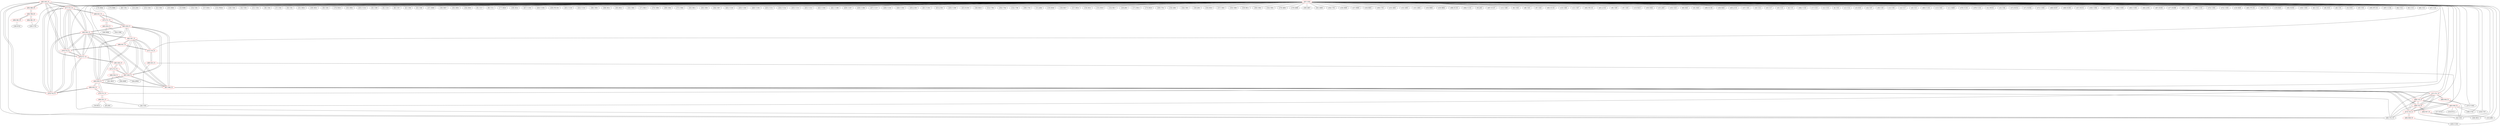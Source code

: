 graph {
	462 [label="(462) R35_T2" color=red]
	477 [label="(477) T15_T1"]
	478 [label="(478) T16_T1"]
	476 [label="(476) T14_T1"]
	479 [label="(479) T17_T1"]
	492 [label="(492) R35_T1"]
	495 [label="(495) R80_P3"]
	461 [label="(461) T22_T1"]
	463 [label="(463) R36_T2" color=red]
	186 [label="(186) U702"]
	219 [label="(219) C707"]
	218 [label="(218) R715"]
	217 [label="(217) R723"]
	34 [label="(34) U201"]
	468 [label="(468) T18_T2"]
	464 [label="(464) R37_T2" color=red]
	34 [label="(34) U201"]
	168 [label="(168) D611"]
	152 [label="(152) J601"]
	469 [label="(469) T19_T2"]
	465 [label="(465) R38_T2" color=red]
	428 [label="(428) U1302"]
	470 [label="(470) T20_T2"]
	466 [label="(466) R39_T2" color=red]
	34 [label="(34) U201"]
	375 [label="(375) U1001"]
	471 [label="(471) T21_T2"]
	467 [label="(467) R40_T2" color=red]
	469 [label="(469) T19_T2"]
	470 [label="(470) T20_T2"]
	471 [label="(471) T21_T2"]
	461 [label="(461) T22_T1"]
	468 [label="(468) T18_T2"]
	483 [label="(483) R29_T1"]
	482 [label="(482) R28_T1"]
	487 [label="(487) R30_T1"]
	481 [label="(481) R27_T1"]
	492 [label="(492) R35_T1"]
	468 [label="(468) T18_T2" color=red]
	469 [label="(469) T19_T2"]
	470 [label="(470) T20_T2"]
	471 [label="(471) T21_T2"]
	461 [label="(461) T22_T1"]
	467 [label="(467) R40_T2"]
	463 [label="(463) R36_T2"]
	469 [label="(469) T19_T2" color=red]
	470 [label="(470) T20_T2"]
	471 [label="(471) T21_T2"]
	461 [label="(461) T22_T1"]
	468 [label="(468) T18_T2"]
	467 [label="(467) R40_T2"]
	464 [label="(464) R37_T2"]
	470 [label="(470) T20_T2" color=red]
	469 [label="(469) T19_T2"]
	471 [label="(471) T21_T2"]
	461 [label="(461) T22_T1"]
	468 [label="(468) T18_T2"]
	467 [label="(467) R40_T2"]
	465 [label="(465) R38_T2"]
	471 [label="(471) T21_T2" color=red]
	469 [label="(469) T19_T2"]
	470 [label="(470) T20_T2"]
	461 [label="(461) T22_T1"]
	468 [label="(468) T18_T2"]
	467 [label="(467) R40_T2"]
	466 [label="(466) R39_T2"]
	472 [label="(472) T10_T1" color=red]
	480 [label="(480) R23_T1"]
	481 [label="(481) R27_T1"]
	488 [label="(488) R31_T1"]
	473 [label="(473) T11_T1" color=red]
	485 [label="(485) R24_T1"]
	489 [label="(489) R32_T1"]
	482 [label="(482) R28_T1"]
	474 [label="(474) T12_T1" color=red]
	490 [label="(490) R33_T1"]
	483 [label="(483) R29_T1"]
	484 [label="(484) R25_T1"]
	475 [label="(475) T13_T1" color=red]
	487 [label="(487) R30_T1"]
	491 [label="(491) R34_T1"]
	486 [label="(486) R26_T1"]
	476 [label="(476) T14_T1" color=red]
	477 [label="(477) T15_T1"]
	478 [label="(478) T16_T1"]
	479 [label="(479) T17_T1"]
	462 [label="(462) R35_T2"]
	492 [label="(492) R35_T1"]
	488 [label="(488) R31_T1"]
	477 [label="(477) T15_T1" color=red]
	478 [label="(478) T16_T1"]
	476 [label="(476) T14_T1"]
	479 [label="(479) T17_T1"]
	462 [label="(462) R35_T2"]
	492 [label="(492) R35_T1"]
	489 [label="(489) R32_T1"]
	478 [label="(478) T16_T1" color=red]
	477 [label="(477) T15_T1"]
	476 [label="(476) T14_T1"]
	479 [label="(479) T17_T1"]
	462 [label="(462) R35_T2"]
	492 [label="(492) R35_T1"]
	490 [label="(490) R33_T1"]
	479 [label="(479) T17_T1" color=red]
	477 [label="(477) T15_T1"]
	478 [label="(478) T16_T1"]
	476 [label="(476) T14_T1"]
	462 [label="(462) R35_T2"]
	492 [label="(492) R35_T1"]
	491 [label="(491) R34_T1"]
	480 [label="(480) R23_T1" color=red]
	34 [label="(34) U201"]
	44 [label="(44) U302"]
	472 [label="(472) T10_T1"]
	481 [label="(481) R27_T1" color=red]
	467 [label="(467) R40_T2"]
	483 [label="(483) R29_T1"]
	482 [label="(482) R28_T1"]
	487 [label="(487) R30_T1"]
	492 [label="(492) R35_T1"]
	472 [label="(472) T10_T1"]
	488 [label="(488) R31_T1"]
	482 [label="(482) R28_T1" color=red]
	467 [label="(467) R40_T2"]
	483 [label="(483) R29_T1"]
	487 [label="(487) R30_T1"]
	481 [label="(481) R27_T1"]
	492 [label="(492) R35_T1"]
	489 [label="(489) R32_T1"]
	473 [label="(473) T11_T1"]
	483 [label="(483) R29_T1" color=red]
	467 [label="(467) R40_T2"]
	482 [label="(482) R28_T1"]
	487 [label="(487) R30_T1"]
	481 [label="(481) R27_T1"]
	492 [label="(492) R35_T1"]
	490 [label="(490) R33_T1"]
	474 [label="(474) T12_T1"]
	484 [label="(484) R25_T1" color=red]
	45 [label="(45) J301"]
	79 [label="(79) R313"]
	44 [label="(44) U302"]
	474 [label="(474) T12_T1"]
	485 [label="(485) R24_T1" color=red]
	340 [label="(340) R904"]
	343 [label="(343) C908"]
	473 [label="(473) T11_T1"]
	486 [label="(486) R26_T1" color=red]
	301 [label="(301) R913"]
	300 [label="(300) R909"]
	304 [label="(304) JP905"]
	475 [label="(475) T13_T1"]
	487 [label="(487) R30_T1" color=red]
	467 [label="(467) R40_T2"]
	483 [label="(483) R29_T1"]
	482 [label="(482) R28_T1"]
	481 [label="(481) R27_T1"]
	492 [label="(492) R35_T1"]
	491 [label="(491) R34_T1"]
	475 [label="(475) T13_T1"]
	488 [label="(488) R31_T1" color=red]
	481 [label="(481) R27_T1"]
	472 [label="(472) T10_T1"]
	476 [label="(476) T14_T1"]
	489 [label="(489) R32_T1" color=red]
	477 [label="(477) T15_T1"]
	473 [label="(473) T11_T1"]
	482 [label="(482) R28_T1"]
	490 [label="(490) R33_T1" color=red]
	478 [label="(478) T16_T1"]
	474 [label="(474) T12_T1"]
	483 [label="(483) R29_T1"]
	491 [label="(491) R34_T1" color=red]
	479 [label="(479) T17_T1"]
	487 [label="(487) R30_T1"]
	475 [label="(475) T13_T1"]
	492 [label="(492) R35_T1" color=red]
	477 [label="(477) T15_T1"]
	478 [label="(478) T16_T1"]
	476 [label="(476) T14_T1"]
	479 [label="(479) T17_T1"]
	462 [label="(462) R35_T2"]
	467 [label="(467) R40_T2"]
	483 [label="(483) R29_T1"]
	482 [label="(482) R28_T1"]
	487 [label="(487) R30_T1"]
	481 [label="(481) R27_T1"]
	493 [label="(493) T80_P3" color=red]
	494 [label="(494) R81_P3"]
	496 [label="(496) R82_P3"]
	495 [label="(495) R80_P3"]
	494 [label="(494) R81_P3" color=red]
	185 [label="(185) U701"]
	493 [label="(493) T80_P3"]
	495 [label="(495) R80_P3" color=red]
	461 [label="(461) T22_T1"]
	462 [label="(462) R35_T2"]
	493 [label="(493) T80_P3"]
	496 [label="(496) R82_P3" color=red]
	190 [label="(190) R702"]
	493 [label="(493) T80_P3"]
	497 [label="(497) GND" color=red]
	178 [label="(178) D604"]
	179 [label="(179) D606"]
	48 [label="(48) U301"]
	142 [label="(142) J502"]
	133 [label="(133) C502"]
	52 [label="(52) C303"]
	163 [label="(163) D602"]
	53 [label="(53) R309"]
	134 [label="(134) C501"]
	137 [label="(137) R501"]
	135 [label="(135) FB502"]
	140 [label="(140) C503"]
	54 [label="(54) U303"]
	131 [label="(131) U501"]
	44 [label="(44) U302"]
	58 [label="(58) C304"]
	57 [label="(57) C302"]
	56 [label="(56) C301"]
	161 [label="(161) D632"]
	160 [label="(160) D631"]
	59 [label="(59) C305"]
	176 [label="(176) D626"]
	162 [label="(162) D601"]
	435 [label="(435) C1315"]
	62 [label="(62) C309"]
	61 [label="(61) C310"]
	60 [label="(60) C307"]
	42 [label="(42) C306"]
	168 [label="(168) D611"]
	43 [label="(43) C308"]
	167 [label="(167) D609"]
	166 [label="(166) D607"]
	165 [label="(165) D605"]
	164 [label="(164) D603"]
	81 [label="(81) C317"]
	80 [label="(80) C311"]
	177 [label="(177) D629"]
	169 [label="(169) D614"]
	457 [label="(457) C1301"]
	456 [label="(456) U1305"]
	458 [label="(458) FB1303"]
	455 [label="(455) C1319"]
	454 [label="(454) C1310"]
	266 [label="(266) U803"]
	268 [label="(268) D812"]
	265 [label="(265) R812"]
	245 [label="(245) C805"]
	271 [label="(271) R813"]
	270 [label="(270) C808"]
	269 [label="(269) C804"]
	272 [label="(272) U804"]
	262 [label="(262) D811"]
	263 [label="(263) C803"]
	264 [label="(264) C807"]
	445 [label="(445) C1318"]
	450 [label="(450) C1305"]
	449 [label="(449) U1303"]
	425 [label="(425) C1311"]
	428 [label="(428) U1302"]
	434 [label="(434) C1314"]
	433 [label="(433) C1313"]
	432 [label="(432) C1312"]
	442 [label="(442) C1303"]
	441 [label="(441) C1308"]
	439 [label="(439) C1307"]
	438 [label="(438) C1306"]
	437 [label="(437) C1317"]
	436 [label="(436) C1316"]
	440 [label="(440) C1302"]
	430 [label="(430) J1303"]
	451 [label="(451) U1301"]
	453 [label="(453) J1302"]
	426 [label="(426) C1309"]
	423 [label="(423) R1303"]
	246 [label="(246) R810"]
	214 [label="(214) C706"]
	204 [label="(204) C704"]
	219 [label="(219) C707"]
	185 [label="(185) U701"]
	186 [label="(186) U702"]
	224 [label="(224) C708"]
	209 [label="(209) C705"]
	152 [label="(152) J601"]
	151 [label="(151) J604"]
	159 [label="(159) D630"]
	158 [label="(158) D627"]
	157 [label="(157) D624"]
	156 [label="(156) D621"]
	155 [label="(155) D619"]
	154 [label="(154) D617"]
	149 [label="(149) J602"]
	171 [label="(171) D615"]
	170 [label="(170) D618"]
	189 [label="(189) C701"]
	234 [label="(234) Q801"]
	244 [label="(244) C801"]
	240 [label="(240) J805"]
	256 [label="(256) D810"]
	257 [label="(257) C802"]
	258 [label="(258) C806"]
	259 [label="(259) R811"]
	260 [label="(260) U802"]
	254 [label="(254) U801"]
	278 [label="(278) Q805"]
	279 [label="(279) Q806"]
	280 [label="(280) Q807"]
	281 [label="(281) Q808"]
	194 [label="(194) C702"]
	226 [label="(226) D809"]
	227 [label="(227) R808"]
	228 [label="(228) R805"]
	199 [label="(199) C703"]
	233 [label="(233) Q802"]
	232 [label="(232) Q803"]
	231 [label="(231) Q804"]
	230 [label="(230) R806"]
	229 [label="(229) R804"]
	388 [label="(388) D1105"]
	394 [label="(394) U1102"]
	93 [label="(93) J402"]
	387 [label="(387) D1107"]
	122 [label="(122) C408"]
	95 [label="(95) U403"]
	86 [label="(86) U401"]
	87 [label="(87) C402"]
	382 [label="(382) D1102"]
	120 [label="(120) C406"]
	121 [label="(121) C407"]
	392 [label="(392) FB1102"]
	401 [label="(401) J1102"]
	96 [label="(96) C409"]
	97 [label="(97) C405"]
	110 [label="(110) R410"]
	100 [label="(100) D404"]
	101 [label="(101) J403"]
	103 [label="(103) C410"]
	90 [label="(90) D402"]
	91 [label="(91) D403"]
	390 [label="(390) D1106"]
	106 [label="(106) R402"]
	403 [label="(403) J1101"]
	107 [label="(107) C401"]
	18 [label="(18) C224"]
	19 [label="(19) C227"]
	20 [label="(20) C210"]
	8 [label="(8) C231"]
	384 [label="(384) C1103"]
	17 [label="(17) C223"]
	34 [label="(34) U201"]
	15 [label="(15) C218"]
	9 [label="(9) C203"]
	12 [label="(12) C214"]
	23 [label="(23) X202"]
	24 [label="(24) C207"]
	29 [label="(29) C230"]
	13 [label="(13) C205"]
	14 [label="(14) C217"]
	16 [label="(16) C221"]
	383 [label="(383) C1102"]
	113 [label="(113) U402"]
	111 [label="(111) R409"]
	378 [label="(378) U1101"]
	379 [label="(379) C1101"]
	31 [label="(31) SW201"]
	33 [label="(33) C204"]
	372 [label="(372) R1014"]
	371 [label="(371) R1004"]
	373 [label="(373) C1003"]
	369 [label="(369) R1007"]
	368 [label="(368) R1006"]
	357 [label="(357) R1015"]
	359 [label="(359) C1004"]
	360 [label="(360) D1001"]
	364 [label="(364) U1003"]
	363 [label="(363) U1002"]
	362 [label="(362) J1001"]
	367 [label="(367) R1001"]
	377 [label="(377) R1009"]
	400 [label="(400) C1106"]
	399 [label="(399) C1105"]
	376 [label="(376) C1001"]
	375 [label="(375) U1001"]
	374 [label="(374) C1002"]
	128 [label="(128) R408"]
	405 [label="(405) TP1102"]
	404 [label="(404) TP1101"]
	129 [label="(129) R403"]
	365 [label="(365) R1002"]
	358 [label="(358) C1005"]
	63 [label="(63) C312"]
	36 [label="(36) D203"]
	40 [label="(40) C201"]
	35 [label="(35) D202"]
	39 [label="(39) U202"]
	395 [label="(395) BT1101"]
	397 [label="(397) C1104"]
	64 [label="(64) C314"]
	65 [label="(65) C315"]
	66 [label="(66) C313"]
	67 [label="(67) C316"]
	475 [label="(475) T13_T1"]
	468 [label="(468) T18_T2"]
	469 [label="(469) T19_T2"]
	474 [label="(474) T12_T1"]
	477 [label="(477) T15_T1"]
	476 [label="(476) T14_T1"]
	470 [label="(470) T20_T2"]
	471 [label="(471) T21_T2"]
	473 [label="(473) T11_T1"]
	472 [label="(472) T10_T1"]
	461 [label="(461) T22_T1"]
	478 [label="(478) T16_T1"]
	479 [label="(479) T17_T1"]
	462 -- 477
	462 -- 478
	462 -- 476
	462 -- 479
	462 -- 492
	462 -- 495
	462 -- 461
	463 -- 186
	463 -- 219
	463 -- 218
	463 -- 217
	463 -- 34
	463 -- 468
	464 -- 34
	464 -- 168
	464 -- 152
	464 -- 469
	465 -- 428
	465 -- 470
	466 -- 34
	466 -- 375
	466 -- 471
	467 -- 469
	467 -- 470
	467 -- 471
	467 -- 461
	467 -- 468
	467 -- 483
	467 -- 482
	467 -- 487
	467 -- 481
	467 -- 492
	468 -- 469
	468 -- 470
	468 -- 471
	468 -- 461
	468 -- 467
	468 -- 463
	469 -- 470
	469 -- 471
	469 -- 461
	469 -- 468
	469 -- 467
	469 -- 464
	470 -- 469
	470 -- 471
	470 -- 461
	470 -- 468
	470 -- 467
	470 -- 465
	471 -- 469
	471 -- 470
	471 -- 461
	471 -- 468
	471 -- 467
	471 -- 466
	472 -- 480
	472 -- 481
	472 -- 488
	473 -- 485
	473 -- 489
	473 -- 482
	474 -- 490
	474 -- 483
	474 -- 484
	475 -- 487
	475 -- 491
	475 -- 486
	476 -- 477
	476 -- 478
	476 -- 479
	476 -- 462
	476 -- 492
	476 -- 488
	477 -- 478
	477 -- 476
	477 -- 479
	477 -- 462
	477 -- 492
	477 -- 489
	478 -- 477
	478 -- 476
	478 -- 479
	478 -- 462
	478 -- 492
	478 -- 490
	479 -- 477
	479 -- 478
	479 -- 476
	479 -- 462
	479 -- 492
	479 -- 491
	480 -- 34
	480 -- 44
	480 -- 472
	481 -- 467
	481 -- 483
	481 -- 482
	481 -- 487
	481 -- 492
	481 -- 472
	481 -- 488
	482 -- 467
	482 -- 483
	482 -- 487
	482 -- 481
	482 -- 492
	482 -- 489
	482 -- 473
	483 -- 467
	483 -- 482
	483 -- 487
	483 -- 481
	483 -- 492
	483 -- 490
	483 -- 474
	484 -- 45
	484 -- 79
	484 -- 44
	484 -- 474
	485 -- 340
	485 -- 343
	485 -- 473
	486 -- 301
	486 -- 300
	486 -- 304
	486 -- 475
	487 -- 467
	487 -- 483
	487 -- 482
	487 -- 481
	487 -- 492
	487 -- 491
	487 -- 475
	488 -- 481
	488 -- 472
	488 -- 476
	489 -- 477
	489 -- 473
	489 -- 482
	490 -- 478
	490 -- 474
	490 -- 483
	491 -- 479
	491 -- 487
	491 -- 475
	492 -- 477
	492 -- 478
	492 -- 476
	492 -- 479
	492 -- 462
	492 -- 467
	492 -- 483
	492 -- 482
	492 -- 487
	492 -- 481
	493 -- 494
	493 -- 496
	493 -- 495
	494 -- 185
	494 -- 493
	495 -- 461
	495 -- 462
	495 -- 493
	496 -- 190
	496 -- 493
	497 -- 178
	497 -- 179
	497 -- 48
	497 -- 142
	497 -- 133
	497 -- 52
	497 -- 163
	497 -- 53
	497 -- 134
	497 -- 137
	497 -- 135
	497 -- 140
	497 -- 54
	497 -- 131
	497 -- 44
	497 -- 58
	497 -- 57
	497 -- 56
	497 -- 161
	497 -- 160
	497 -- 59
	497 -- 176
	497 -- 162
	497 -- 435
	497 -- 62
	497 -- 61
	497 -- 60
	497 -- 42
	497 -- 168
	497 -- 43
	497 -- 167
	497 -- 166
	497 -- 165
	497 -- 164
	497 -- 81
	497 -- 80
	497 -- 177
	497 -- 169
	497 -- 457
	497 -- 456
	497 -- 458
	497 -- 455
	497 -- 454
	497 -- 266
	497 -- 268
	497 -- 265
	497 -- 245
	497 -- 271
	497 -- 270
	497 -- 269
	497 -- 272
	497 -- 262
	497 -- 263
	497 -- 264
	497 -- 445
	497 -- 450
	497 -- 449
	497 -- 425
	497 -- 428
	497 -- 434
	497 -- 433
	497 -- 432
	497 -- 442
	497 -- 441
	497 -- 439
	497 -- 438
	497 -- 437
	497 -- 436
	497 -- 440
	497 -- 430
	497 -- 451
	497 -- 453
	497 -- 426
	497 -- 423
	497 -- 246
	497 -- 214
	497 -- 204
	497 -- 219
	497 -- 185
	497 -- 186
	497 -- 224
	497 -- 209
	497 -- 152
	497 -- 151
	497 -- 159
	497 -- 158
	497 -- 157
	497 -- 156
	497 -- 155
	497 -- 154
	497 -- 149
	497 -- 171
	497 -- 170
	497 -- 189
	497 -- 234
	497 -- 244
	497 -- 240
	497 -- 256
	497 -- 257
	497 -- 258
	497 -- 259
	497 -- 260
	497 -- 254
	497 -- 278
	497 -- 279
	497 -- 280
	497 -- 281
	497 -- 194
	497 -- 226
	497 -- 227
	497 -- 228
	497 -- 199
	497 -- 233
	497 -- 232
	497 -- 231
	497 -- 230
	497 -- 229
	497 -- 388
	497 -- 394
	497 -- 93
	497 -- 387
	497 -- 122
	497 -- 95
	497 -- 86
	497 -- 87
	497 -- 382
	497 -- 120
	497 -- 121
	497 -- 392
	497 -- 401
	497 -- 96
	497 -- 97
	497 -- 110
	497 -- 100
	497 -- 101
	497 -- 103
	497 -- 90
	497 -- 91
	497 -- 390
	497 -- 106
	497 -- 403
	497 -- 107
	497 -- 18
	497 -- 19
	497 -- 20
	497 -- 8
	497 -- 384
	497 -- 17
	497 -- 34
	497 -- 15
	497 -- 9
	497 -- 12
	497 -- 23
	497 -- 24
	497 -- 29
	497 -- 13
	497 -- 14
	497 -- 16
	497 -- 383
	497 -- 113
	497 -- 111
	497 -- 378
	497 -- 379
	497 -- 31
	497 -- 33
	497 -- 372
	497 -- 371
	497 -- 373
	497 -- 369
	497 -- 368
	497 -- 357
	497 -- 359
	497 -- 360
	497 -- 364
	497 -- 363
	497 -- 362
	497 -- 367
	497 -- 377
	497 -- 400
	497 -- 399
	497 -- 376
	497 -- 375
	497 -- 374
	497 -- 128
	497 -- 405
	497 -- 404
	497 -- 129
	497 -- 365
	497 -- 358
	497 -- 63
	497 -- 36
	497 -- 40
	497 -- 35
	497 -- 39
	497 -- 395
	497 -- 397
	497 -- 64
	497 -- 65
	497 -- 66
	497 -- 67
	497 -- 475
	497 -- 468
	497 -- 469
	497 -- 474
	497 -- 477
	497 -- 476
	497 -- 470
	497 -- 471
	497 -- 473
	497 -- 472
	497 -- 461
	497 -- 478
	497 -- 479
}